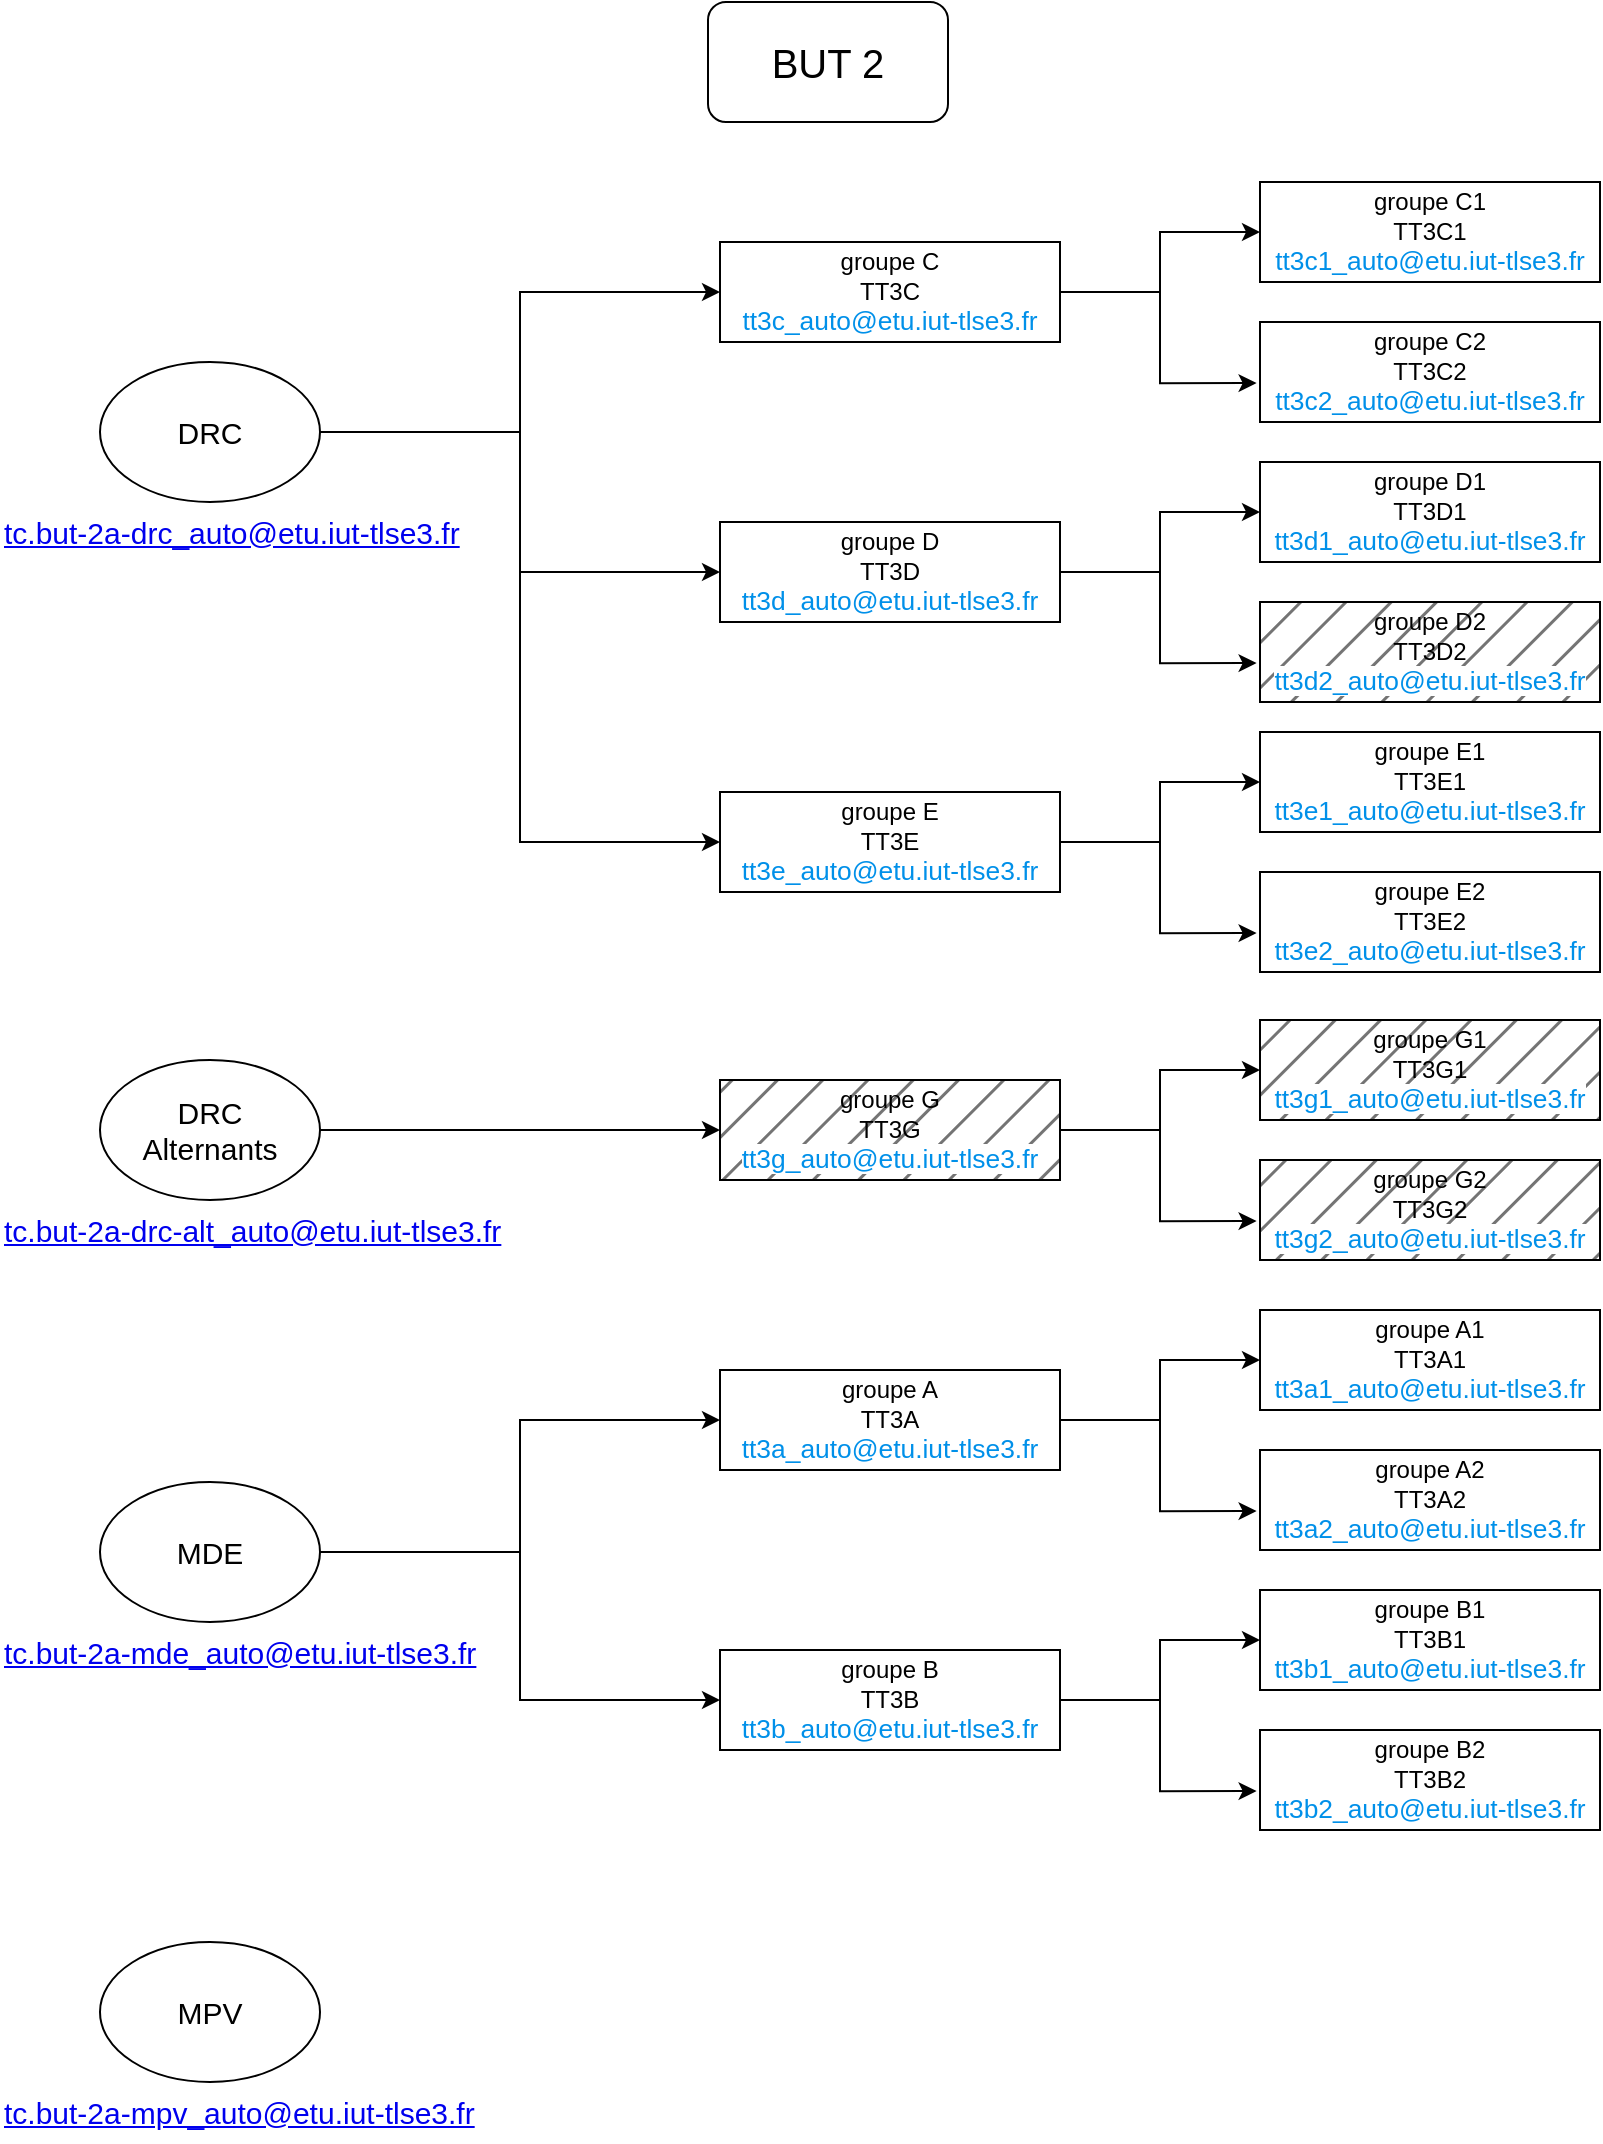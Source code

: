 <mxfile version="28.2.0">
  <diagram name="Page-1" id="LkRhmX5udIgWVVvKP2tT">
    <mxGraphModel dx="757" dy="1121" grid="1" gridSize="10" guides="1" tooltips="1" connect="1" arrows="1" fold="1" page="1" pageScale="1" pageWidth="827" pageHeight="1169" math="0" shadow="0">
      <root>
        <mxCell id="0" />
        <mxCell id="1" parent="0" />
        <mxCell id="s7MB-vvQS7g_MF5XI4Nz-1" value="BUT 2" style="rounded=1;whiteSpace=wrap;html=1;fontSize=20;" parent="1" vertex="1">
          <mxGeometry x="354" y="10" width="120" height="60" as="geometry" />
        </mxCell>
        <mxCell id="p2Pn64rqvdL8HzTHEJ3j-6" style="edgeStyle=orthogonalEdgeStyle;rounded=0;orthogonalLoop=1;jettySize=auto;html=1;exitX=1;exitY=0.5;exitDx=0;exitDy=0;entryX=0;entryY=0.5;entryDx=0;entryDy=0;" parent="1" source="s7MB-vvQS7g_MF5XI4Nz-4" target="p2Pn64rqvdL8HzTHEJ3j-5" edge="1">
          <mxGeometry relative="1" as="geometry" />
        </mxCell>
        <mxCell id="p2Pn64rqvdL8HzTHEJ3j-19" style="edgeStyle=orthogonalEdgeStyle;rounded=0;orthogonalLoop=1;jettySize=auto;html=1;exitX=1;exitY=0.5;exitDx=0;exitDy=0;entryX=0;entryY=0.5;entryDx=0;entryDy=0;" parent="1" source="s7MB-vvQS7g_MF5XI4Nz-4" target="p2Pn64rqvdL8HzTHEJ3j-15" edge="1">
          <mxGeometry relative="1" as="geometry" />
        </mxCell>
        <mxCell id="s7MB-vvQS7g_MF5XI4Nz-4" value="DRC" style="ellipse;whiteSpace=wrap;html=1;fontSize=15;" parent="1" vertex="1">
          <mxGeometry x="50" y="190" width="110" height="70" as="geometry" />
        </mxCell>
        <mxCell id="p2Pn64rqvdL8HzTHEJ3j-31" style="edgeStyle=orthogonalEdgeStyle;rounded=0;orthogonalLoop=1;jettySize=auto;html=1;exitX=1;exitY=0.5;exitDx=0;exitDy=0;entryX=0;entryY=0.5;entryDx=0;entryDy=0;" parent="1" source="s7MB-vvQS7g_MF5XI4Nz-5" target="p2Pn64rqvdL8HzTHEJ3j-27" edge="1">
          <mxGeometry relative="1" as="geometry" />
        </mxCell>
        <mxCell id="s7MB-vvQS7g_MF5XI4Nz-5" value="DRC&lt;br&gt;Alternants" style="ellipse;whiteSpace=wrap;html=1;fontSize=15;" parent="1" vertex="1">
          <mxGeometry x="50" y="539" width="110" height="70" as="geometry" />
        </mxCell>
        <mxCell id="p2Pn64rqvdL8HzTHEJ3j-42" style="edgeStyle=orthogonalEdgeStyle;rounded=0;orthogonalLoop=1;jettySize=auto;html=1;exitX=1;exitY=0.5;exitDx=0;exitDy=0;entryX=0;entryY=0.5;entryDx=0;entryDy=0;" parent="1" source="s7MB-vvQS7g_MF5XI4Nz-9" target="p2Pn64rqvdL8HzTHEJ3j-33" edge="1">
          <mxGeometry relative="1" as="geometry" />
        </mxCell>
        <mxCell id="p2Pn64rqvdL8HzTHEJ3j-43" style="edgeStyle=orthogonalEdgeStyle;rounded=0;orthogonalLoop=1;jettySize=auto;html=1;exitX=1;exitY=0.5;exitDx=0;exitDy=0;entryX=0;entryY=0.5;entryDx=0;entryDy=0;" parent="1" source="s7MB-vvQS7g_MF5XI4Nz-9" target="p2Pn64rqvdL8HzTHEJ3j-38" edge="1">
          <mxGeometry relative="1" as="geometry" />
        </mxCell>
        <mxCell id="s7MB-vvQS7g_MF5XI4Nz-9" value="MDE" style="ellipse;whiteSpace=wrap;html=1;fontSize=15;" parent="1" vertex="1">
          <mxGeometry x="50" y="750" width="110" height="70" as="geometry" />
        </mxCell>
        <mxCell id="s7MB-vvQS7g_MF5XI4Nz-72" value="&lt;a href=&quot;mailto:tc.but-2a-drc_auto@etu.iut-tlse3.fr&quot;&gt;tc.but-2a-drc_auto@etu.iut-tlse3.fr&lt;/a&gt;" style="text;html=1;strokeColor=none;fillColor=none;align=left;verticalAlign=middle;whiteSpace=wrap;rounded=0;fontSize=15;fontColor=#055AB2;" parent="1" vertex="1">
          <mxGeometry y="260" width="240" height="30" as="geometry" />
        </mxCell>
        <mxCell id="s7MB-vvQS7g_MF5XI4Nz-74" value="&lt;a href=&quot;mailto:tc.but-2a-mde_auto@etu.iut-tlse3.fr&quot;&gt;tc.but-2a-mde_auto@etu.iut-tlse3.fr&lt;/a&gt;" style="text;html=1;strokeColor=none;fillColor=none;align=left;verticalAlign=middle;whiteSpace=wrap;rounded=0;fontSize=15;fontColor=#055AB2;" parent="1" vertex="1">
          <mxGeometry y="820" width="250" height="30" as="geometry" />
        </mxCell>
        <mxCell id="mfzl7yPazm54SCrmdIJB-1" value="&lt;a href=&quot;mailto:tc.but-2a-drc-alt_auto@etu.iut-tlse3.fr&quot;&gt;tc.but-2a-drc-alt_auto@etu.iut-tlse3.fr&lt;/a&gt;" style="text;html=1;strokeColor=none;fillColor=none;align=left;verticalAlign=middle;whiteSpace=wrap;rounded=0;fontSize=15;fontColor=#055AB2;" parent="1" vertex="1">
          <mxGeometry y="609" width="260" height="30" as="geometry" />
        </mxCell>
        <mxCell id="p2Pn64rqvdL8HzTHEJ3j-9" style="edgeStyle=orthogonalEdgeStyle;rounded=0;orthogonalLoop=1;jettySize=auto;html=1;exitX=1;exitY=0.5;exitDx=0;exitDy=0;entryX=0;entryY=0.5;entryDx=0;entryDy=0;" parent="1" source="p2Pn64rqvdL8HzTHEJ3j-5" target="p2Pn64rqvdL8HzTHEJ3j-7" edge="1">
          <mxGeometry relative="1" as="geometry" />
        </mxCell>
        <mxCell id="p2Pn64rqvdL8HzTHEJ3j-5" value="groupe C&lt;br style=&quot;border-color: var(--border-color);&quot;&gt;TT3C&lt;br style=&quot;border-color: var(--border-color);&quot;&gt;&lt;a style=&quot;border: 0px; box-sizing: inherit; font-family: Raleway, sans-serif; font-size: 1.1em; background-color: rgb(255, 255, 255); line-height: inherit; color: rgb(0, 144, 233); text-decoration-line: none; cursor: pointer; margin: 0px; padding: 0px; text-size-adjust: 100%; font-variant-numeric: inherit; font-variant-east-asian: inherit; font-variant-alternates: inherit; font-variant-position: inherit; font-stretch: inherit; font-optical-sizing: inherit; font-kerning: inherit; font-feature-settings: inherit; font-variation-settings: inherit; vertical-align: baseline; transition: background-color 300ms ease-out 0s; -webkit-tap-highlight-color: rgba(0, 0, 0, 0); text-align: left;&quot; href=&quot;mailto:tt3c_auto@etu.iut-tlse3.fr&quot;&gt;tt3c_auto@etu.iut-tlse3.fr&lt;/a&gt;" style="rounded=0;whiteSpace=wrap;html=1;" parent="1" vertex="1">
          <mxGeometry x="360" y="130" width="170" height="50" as="geometry" />
        </mxCell>
        <mxCell id="p2Pn64rqvdL8HzTHEJ3j-7" value="groupe C1&lt;br style=&quot;border-color: var(--border-color);&quot;&gt;TT3C1&lt;br style=&quot;border-color: var(--border-color);&quot;&gt;&lt;a href=&quot;mailto:tt3c1_auto@etu.iut-tlse3.fr&quot; style=&quot;box-sizing: inherit; font-family: Raleway, sans-serif; font-size: 1.1em; background-color: rgb(255, 255, 255); line-height: inherit; color: rgb(0, 144, 233); text-decoration-line: none; cursor: pointer; margin: 0px; padding: 0px; border: 0px; text-size-adjust: 100%; font-variant-numeric: inherit; font-variant-east-asian: inherit; font-variant-alternates: inherit; font-variant-position: inherit; font-stretch: inherit; font-optical-sizing: inherit; font-kerning: inherit; font-feature-settings: inherit; font-variation-settings: inherit; vertical-align: baseline; transition: background-color 300ms ease-out 0s; -webkit-tap-highlight-color: rgba(0, 0, 0, 0); text-align: left;&quot;&gt;tt3c1_auto@etu.iut-tlse3.fr&lt;/a&gt;" style="rounded=0;whiteSpace=wrap;html=1;" parent="1" vertex="1">
          <mxGeometry x="630" y="100" width="170" height="50" as="geometry" />
        </mxCell>
        <mxCell id="p2Pn64rqvdL8HzTHEJ3j-8" value="groupe C2&lt;br style=&quot;border-color: var(--border-color);&quot;&gt;TT3C2&lt;br style=&quot;border-color: var(--border-color);&quot;&gt;&lt;a style=&quot;box-sizing: inherit; font-family: Raleway, sans-serif; font-size: 1.1em; background-color: rgb(255, 255, 255); line-height: inherit; color: rgb(0, 144, 233); text-decoration-line: none; cursor: pointer; margin: 0px; padding: 0px; border: 0px; text-size-adjust: 100%; font-variant-numeric: inherit; font-variant-east-asian: inherit; font-variant-alternates: inherit; font-variant-position: inherit; font-stretch: inherit; font-optical-sizing: inherit; font-kerning: inherit; font-feature-settings: inherit; font-variation-settings: inherit; vertical-align: baseline; transition: background-color 300ms ease-out 0s; -webkit-tap-highlight-color: rgba(0, 0, 0, 0); text-align: left;&quot; href=&quot;mailto:tt3c2_auto@etu.iut-tlse3.fr&quot;&gt;tt3c2_auto@etu.iut-tlse3.fr&lt;/a&gt;" style="rounded=0;whiteSpace=wrap;html=1;" parent="1" vertex="1">
          <mxGeometry x="630" y="170" width="170" height="50" as="geometry" />
        </mxCell>
        <mxCell id="p2Pn64rqvdL8HzTHEJ3j-10" style="edgeStyle=orthogonalEdgeStyle;rounded=0;orthogonalLoop=1;jettySize=auto;html=1;exitX=1;exitY=0.5;exitDx=0;exitDy=0;entryX=-0.01;entryY=0.611;entryDx=0;entryDy=0;entryPerimeter=0;" parent="1" source="p2Pn64rqvdL8HzTHEJ3j-5" target="p2Pn64rqvdL8HzTHEJ3j-8" edge="1">
          <mxGeometry relative="1" as="geometry" />
        </mxCell>
        <mxCell id="p2Pn64rqvdL8HzTHEJ3j-14" style="edgeStyle=orthogonalEdgeStyle;rounded=0;orthogonalLoop=1;jettySize=auto;html=1;exitX=1;exitY=0.5;exitDx=0;exitDy=0;entryX=0;entryY=0.5;entryDx=0;entryDy=0;" parent="1" source="p2Pn64rqvdL8HzTHEJ3j-15" target="p2Pn64rqvdL8HzTHEJ3j-16" edge="1">
          <mxGeometry relative="1" as="geometry" />
        </mxCell>
        <mxCell id="p2Pn64rqvdL8HzTHEJ3j-15" value="groupe D&lt;br style=&quot;border-color: var(--border-color);&quot;&gt;TT3D&lt;br style=&quot;border-color: var(--border-color);&quot;&gt;&lt;a style=&quot;border: 0px; box-sizing: inherit; font-family: Raleway, sans-serif; font-size: 1.1em; background-color: rgb(255, 255, 255); line-height: inherit; color: rgb(0, 144, 233); text-decoration-line: none; cursor: pointer; margin: 0px; padding: 0px; text-size-adjust: 100%; font-variant-numeric: inherit; font-variant-east-asian: inherit; font-variant-alternates: inherit; font-variant-position: inherit; font-stretch: inherit; font-optical-sizing: inherit; font-kerning: inherit; font-feature-settings: inherit; font-variation-settings: inherit; vertical-align: baseline; transition: background-color 300ms ease-out 0s; -webkit-tap-highlight-color: rgba(0, 0, 0, 0); text-align: left;&quot; href=&quot;mailto:tt3d_auto@etu.iut-tlse3.fr&quot;&gt;tt3d_auto@etu.iut-tlse3.fr&lt;/a&gt;" style="rounded=0;whiteSpace=wrap;html=1;" parent="1" vertex="1">
          <mxGeometry x="360" y="270" width="170" height="50" as="geometry" />
        </mxCell>
        <mxCell id="p2Pn64rqvdL8HzTHEJ3j-16" value="groupe D1&lt;br style=&quot;border-color: var(--border-color);&quot;&gt;TT3D1&lt;br style=&quot;border-color: var(--border-color);&quot;&gt;&lt;a href=&quot;mailto:tt3d1_auto@etu.iut-tlse3.fr&quot; style=&quot;box-sizing: inherit; font-family: Raleway, sans-serif; font-size: 1.1em; background-color: rgb(255, 255, 255); line-height: inherit; color: rgb(0, 144, 233); text-decoration-line: none; cursor: pointer; margin: 0px; padding: 0px; border: 0px; text-size-adjust: 100%; font-variant-numeric: inherit; font-variant-east-asian: inherit; font-variant-alternates: inherit; font-variant-position: inherit; font-stretch: inherit; font-optical-sizing: inherit; font-kerning: inherit; font-feature-settings: inherit; font-variation-settings: inherit; vertical-align: baseline; transition: background-color 300ms ease-out 0s; -webkit-tap-highlight-color: rgba(0, 0, 0, 0); text-align: left;&quot;&gt;tt3d1_auto@etu.iut-tlse3.fr&lt;/a&gt;" style="rounded=0;whiteSpace=wrap;html=1;" parent="1" vertex="1">
          <mxGeometry x="630" y="240" width="170" height="50" as="geometry" />
        </mxCell>
        <mxCell id="p2Pn64rqvdL8HzTHEJ3j-17" value="groupe D2&lt;br style=&quot;border-color: var(--border-color);&quot;&gt;TT3D2&lt;br style=&quot;border-color: var(--border-color);&quot;&gt;&lt;a style=&quot;box-sizing: inherit; font-family: Raleway, sans-serif; font-size: 1.1em; background-color: rgb(255, 255, 255); line-height: inherit; color: rgb(0, 144, 233); text-decoration-line: none; cursor: pointer; margin: 0px; padding: 0px; border: 0px; text-size-adjust: 100%; font-variant-numeric: inherit; font-variant-east-asian: inherit; font-variant-alternates: inherit; font-variant-position: inherit; font-stretch: inherit; font-optical-sizing: inherit; font-kerning: inherit; font-feature-settings: inherit; font-variation-settings: inherit; vertical-align: baseline; transition: background-color 300ms ease-out 0s; -webkit-tap-highlight-color: rgba(0, 0, 0, 0); text-align: left;&quot; href=&quot;mailto:tt3d2_auto@etu.iut-tlse3.fr&quot;&gt;tt3d2_auto@etu.iut-tlse3.fr&lt;/a&gt;" style="rounded=0;whiteSpace=wrap;html=1;fillStyle=hatch;fillColor=#747474;" parent="1" vertex="1">
          <mxGeometry x="630" y="310" width="170" height="50" as="geometry" />
        </mxCell>
        <mxCell id="p2Pn64rqvdL8HzTHEJ3j-18" style="edgeStyle=orthogonalEdgeStyle;rounded=0;orthogonalLoop=1;jettySize=auto;html=1;exitX=1;exitY=0.5;exitDx=0;exitDy=0;entryX=-0.01;entryY=0.611;entryDx=0;entryDy=0;entryPerimeter=0;" parent="1" source="p2Pn64rqvdL8HzTHEJ3j-15" target="p2Pn64rqvdL8HzTHEJ3j-17" edge="1">
          <mxGeometry relative="1" as="geometry" />
        </mxCell>
        <mxCell id="p2Pn64rqvdL8HzTHEJ3j-20" style="edgeStyle=orthogonalEdgeStyle;rounded=0;orthogonalLoop=1;jettySize=auto;html=1;exitX=1;exitY=0.5;exitDx=0;exitDy=0;entryX=0;entryY=0.5;entryDx=0;entryDy=0;" parent="1" source="s7MB-vvQS7g_MF5XI4Nz-4" target="p2Pn64rqvdL8HzTHEJ3j-22" edge="1">
          <mxGeometry relative="1" as="geometry">
            <mxPoint x="160" y="360" as="sourcePoint" />
          </mxGeometry>
        </mxCell>
        <mxCell id="p2Pn64rqvdL8HzTHEJ3j-21" style="edgeStyle=orthogonalEdgeStyle;rounded=0;orthogonalLoop=1;jettySize=auto;html=1;exitX=1;exitY=0.5;exitDx=0;exitDy=0;entryX=0;entryY=0.5;entryDx=0;entryDy=0;" parent="1" source="p2Pn64rqvdL8HzTHEJ3j-22" target="p2Pn64rqvdL8HzTHEJ3j-23" edge="1">
          <mxGeometry relative="1" as="geometry" />
        </mxCell>
        <mxCell id="p2Pn64rqvdL8HzTHEJ3j-22" value="groupe E&lt;br style=&quot;border-color: var(--border-color);&quot;&gt;TT3E&lt;br style=&quot;border-color: var(--border-color);&quot;&gt;&lt;a style=&quot;border: 0px; box-sizing: inherit; font-family: Raleway, sans-serif; font-size: 1.1em; background-color: rgb(255, 255, 255); line-height: inherit; color: rgb(0, 144, 233); text-decoration-line: none; cursor: pointer; margin: 0px; padding: 0px; text-size-adjust: 100%; font-variant-numeric: inherit; font-variant-east-asian: inherit; font-variant-alternates: inherit; font-variant-position: inherit; font-stretch: inherit; font-optical-sizing: inherit; font-kerning: inherit; font-feature-settings: inherit; font-variation-settings: inherit; vertical-align: baseline; transition: background-color 300ms ease-out 0s; -webkit-tap-highlight-color: rgba(0, 0, 0, 0); text-align: left;&quot; href=&quot;mailto:tt3e_auto@etu.iut-tlse3.fr&quot;&gt;tt3e_auto@etu.iut-tlse3.fr&lt;/a&gt;" style="rounded=0;whiteSpace=wrap;html=1;" parent="1" vertex="1">
          <mxGeometry x="360" y="405" width="170" height="50" as="geometry" />
        </mxCell>
        <mxCell id="p2Pn64rqvdL8HzTHEJ3j-23" value="groupe E1&lt;br style=&quot;border-color: var(--border-color);&quot;&gt;TT3E1&lt;br style=&quot;border-color: var(--border-color);&quot;&gt;&lt;a href=&quot;mailto:tt3e1_auto@etu.iut-tlse3.fr&quot; style=&quot;box-sizing: inherit; font-family: Raleway, sans-serif; font-size: 1.1em; background-color: rgb(255, 255, 255); line-height: inherit; color: rgb(0, 144, 233); text-decoration-line: none; cursor: pointer; margin: 0px; padding: 0px; border: 0px; text-size-adjust: 100%; font-variant-numeric: inherit; font-variant-east-asian: inherit; font-variant-alternates: inherit; font-variant-position: inherit; font-stretch: inherit; font-optical-sizing: inherit; font-kerning: inherit; font-feature-settings: inherit; font-variation-settings: inherit; vertical-align: baseline; transition: background-color 300ms ease-out 0s; -webkit-tap-highlight-color: rgba(0, 0, 0, 0); text-align: left;&quot;&gt;tt3e1_auto@etu.iut-tlse3.fr&lt;/a&gt;" style="rounded=0;whiteSpace=wrap;html=1;" parent="1" vertex="1">
          <mxGeometry x="630" y="375" width="170" height="50" as="geometry" />
        </mxCell>
        <mxCell id="p2Pn64rqvdL8HzTHEJ3j-24" value="groupe E2&lt;br style=&quot;border-color: var(--border-color);&quot;&gt;TT3E2&lt;br style=&quot;border-color: var(--border-color);&quot;&gt;&lt;a href=&quot;mailto:tt3e2_auto@etu.iut-tlse3.fr&quot; style=&quot;box-sizing: inherit; font-family: Raleway, sans-serif; font-size: 1.1em; background-color: rgb(255, 255, 255); line-height: inherit; color: rgb(0, 144, 233); text-decoration-line: none; cursor: pointer; margin: 0px; padding: 0px; border: 0px; text-size-adjust: 100%; font-variant-numeric: inherit; font-variant-east-asian: inherit; font-variant-alternates: inherit; font-variant-position: inherit; font-stretch: inherit; font-optical-sizing: inherit; font-kerning: inherit; font-feature-settings: inherit; font-variation-settings: inherit; vertical-align: baseline; transition: background-color 300ms ease-out 0s; -webkit-tap-highlight-color: rgba(0, 0, 0, 0); text-align: left;&quot;&gt;tt3e2_auto@etu.iut-tlse3.fr&lt;/a&gt;" style="rounded=0;whiteSpace=wrap;html=1;" parent="1" vertex="1">
          <mxGeometry x="630" y="445" width="170" height="50" as="geometry" />
        </mxCell>
        <mxCell id="p2Pn64rqvdL8HzTHEJ3j-25" style="edgeStyle=orthogonalEdgeStyle;rounded=0;orthogonalLoop=1;jettySize=auto;html=1;exitX=1;exitY=0.5;exitDx=0;exitDy=0;entryX=-0.01;entryY=0.611;entryDx=0;entryDy=0;entryPerimeter=0;" parent="1" source="p2Pn64rqvdL8HzTHEJ3j-22" target="p2Pn64rqvdL8HzTHEJ3j-24" edge="1">
          <mxGeometry relative="1" as="geometry" />
        </mxCell>
        <mxCell id="p2Pn64rqvdL8HzTHEJ3j-26" style="edgeStyle=orthogonalEdgeStyle;rounded=0;orthogonalLoop=1;jettySize=auto;html=1;exitX=1;exitY=0.5;exitDx=0;exitDy=0;entryX=0;entryY=0.5;entryDx=0;entryDy=0;" parent="1" source="p2Pn64rqvdL8HzTHEJ3j-27" target="p2Pn64rqvdL8HzTHEJ3j-28" edge="1">
          <mxGeometry relative="1" as="geometry" />
        </mxCell>
        <mxCell id="p2Pn64rqvdL8HzTHEJ3j-27" value="groupe G&lt;br style=&quot;border-color: var(--border-color);&quot;&gt;TT3G&lt;br style=&quot;border-color: var(--border-color);&quot;&gt;&lt;a style=&quot;border: 0px; box-sizing: inherit; font-family: Raleway, sans-serif; font-size: 1.1em; background-color: rgb(255, 255, 255); line-height: inherit; color: rgb(0, 144, 233); text-decoration-line: none; cursor: pointer; margin: 0px; padding: 0px; text-size-adjust: 100%; font-variant-numeric: inherit; font-variant-east-asian: inherit; font-variant-alternates: inherit; font-variant-position: inherit; font-stretch: inherit; font-optical-sizing: inherit; font-kerning: inherit; font-feature-settings: inherit; font-variation-settings: inherit; vertical-align: baseline; transition: background-color 300ms ease-out 0s; -webkit-tap-highlight-color: rgba(0, 0, 0, 0); text-align: left;&quot; href=&quot;mailto:tt3g_auto@etu.iut-tlse3.fr&quot;&gt;tt3g_auto@etu.iut-tlse3.fr&lt;/a&gt;" style="rounded=0;whiteSpace=wrap;html=1;fillStyle=hatch;fillColor=#747474;" parent="1" vertex="1">
          <mxGeometry x="360" y="549" width="170" height="50" as="geometry" />
        </mxCell>
        <mxCell id="p2Pn64rqvdL8HzTHEJ3j-28" value="groupe G1&lt;br style=&quot;border-color: var(--border-color);&quot;&gt;TT3G1&lt;br style=&quot;border-color: var(--border-color);&quot;&gt;&lt;a href=&quot;mailto:tt3g1_auto@etu.iut-tlse3.fr&quot; style=&quot;box-sizing: inherit; font-family: Raleway, sans-serif; font-size: 1.1em; background-color: rgb(255, 255, 255); line-height: inherit; color: rgb(0, 144, 233); text-decoration-line: none; cursor: pointer; margin: 0px; padding: 0px; border: 0px; text-size-adjust: 100%; font-variant-numeric: inherit; font-variant-east-asian: inherit; font-variant-alternates: inherit; font-variant-position: inherit; font-stretch: inherit; font-optical-sizing: inherit; font-kerning: inherit; font-feature-settings: inherit; font-variation-settings: inherit; vertical-align: baseline; transition: background-color 300ms ease-out 0s; -webkit-tap-highlight-color: rgba(0, 0, 0, 0); text-align: left;&quot;&gt;tt3g1_auto@etu.iut-tlse3.fr&lt;/a&gt;" style="rounded=0;whiteSpace=wrap;html=1;fillStyle=hatch;fillColor=#747474;" parent="1" vertex="1">
          <mxGeometry x="630" y="519" width="170" height="50" as="geometry" />
        </mxCell>
        <mxCell id="p2Pn64rqvdL8HzTHEJ3j-29" value="groupe G2&lt;br style=&quot;border-color: var(--border-color);&quot;&gt;TT3G2&lt;br style=&quot;border-color: var(--border-color);&quot;&gt;&lt;a style=&quot;box-sizing: inherit; font-family: Raleway, sans-serif; font-size: 1.1em; background-color: rgb(255, 255, 255); line-height: inherit; color: rgb(0, 144, 233); text-decoration-line: none; cursor: pointer; margin: 0px; padding: 0px; border: 0px; text-size-adjust: 100%; font-variant-numeric: inherit; font-variant-east-asian: inherit; font-variant-alternates: inherit; font-variant-position: inherit; font-stretch: inherit; font-optical-sizing: inherit; font-kerning: inherit; font-feature-settings: inherit; font-variation-settings: inherit; vertical-align: baseline; transition: background-color 300ms ease-out 0s; -webkit-tap-highlight-color: rgba(0, 0, 0, 0); text-align: left;&quot; href=&quot;mailto:tt3g2_auto@etu.iut-tlse3.fr&quot;&gt;tt3g2_auto@etu.iut-tlse3.fr&lt;/a&gt;" style="rounded=0;whiteSpace=wrap;html=1;fillStyle=hatch;fillColor=#747474;" parent="1" vertex="1">
          <mxGeometry x="630" y="589" width="170" height="50" as="geometry" />
        </mxCell>
        <mxCell id="p2Pn64rqvdL8HzTHEJ3j-30" style="edgeStyle=orthogonalEdgeStyle;rounded=0;orthogonalLoop=1;jettySize=auto;html=1;exitX=1;exitY=0.5;exitDx=0;exitDy=0;entryX=-0.01;entryY=0.611;entryDx=0;entryDy=0;entryPerimeter=0;" parent="1" source="p2Pn64rqvdL8HzTHEJ3j-27" target="p2Pn64rqvdL8HzTHEJ3j-29" edge="1">
          <mxGeometry relative="1" as="geometry" />
        </mxCell>
        <mxCell id="p2Pn64rqvdL8HzTHEJ3j-32" style="edgeStyle=orthogonalEdgeStyle;rounded=0;orthogonalLoop=1;jettySize=auto;html=1;exitX=1;exitY=0.5;exitDx=0;exitDy=0;entryX=0;entryY=0.5;entryDx=0;entryDy=0;" parent="1" source="p2Pn64rqvdL8HzTHEJ3j-33" target="p2Pn64rqvdL8HzTHEJ3j-34" edge="1">
          <mxGeometry relative="1" as="geometry" />
        </mxCell>
        <mxCell id="p2Pn64rqvdL8HzTHEJ3j-33" value="groupe A&lt;br style=&quot;border-color: var(--border-color);&quot;&gt;TT3A&lt;br style=&quot;border-color: var(--border-color);&quot;&gt;&lt;a style=&quot;border: 0px; box-sizing: inherit; font-family: Raleway, sans-serif; font-size: 1.1em; background-color: rgb(255, 255, 255); line-height: inherit; color: rgb(0, 144, 233); text-decoration-line: none; cursor: pointer; margin: 0px; padding: 0px; text-size-adjust: 100%; font-variant-numeric: inherit; font-variant-east-asian: inherit; font-variant-alternates: inherit; font-variant-position: inherit; font-stretch: inherit; font-optical-sizing: inherit; font-kerning: inherit; font-feature-settings: inherit; font-variation-settings: inherit; vertical-align: baseline; transition: background-color 300ms ease-out 0s; -webkit-tap-highlight-color: rgba(0, 0, 0, 0); text-align: left;&quot; href=&quot;mailto:tt3a_auto@etu.iut-tlse3.fr&quot;&gt;tt3a_auto@etu.iut-tlse3.fr&lt;/a&gt;" style="rounded=0;whiteSpace=wrap;html=1;" parent="1" vertex="1">
          <mxGeometry x="360" y="694" width="170" height="50" as="geometry" />
        </mxCell>
        <mxCell id="p2Pn64rqvdL8HzTHEJ3j-34" value="groupe A1&lt;br style=&quot;border-color: var(--border-color);&quot;&gt;TT3A1&lt;br style=&quot;border-color: var(--border-color);&quot;&gt;&lt;a href=&quot;mailto:tt3a1_auto@etu.iut-tlse3.fr&quot; style=&quot;box-sizing: inherit; font-family: Raleway, sans-serif; font-size: 1.1em; background-color: rgb(255, 255, 255); line-height: inherit; color: rgb(0, 144, 233); text-decoration-line: none; cursor: pointer; margin: 0px; padding: 0px; border: 0px; text-size-adjust: 100%; font-variant-numeric: inherit; font-variant-east-asian: inherit; font-variant-alternates: inherit; font-variant-position: inherit; font-stretch: inherit; font-optical-sizing: inherit; font-kerning: inherit; font-feature-settings: inherit; font-variation-settings: inherit; vertical-align: baseline; transition: background-color 300ms ease-out 0s; -webkit-tap-highlight-color: rgba(0, 0, 0, 0); text-align: left;&quot;&gt;tt3a1_auto@etu.iut-tlse3.fr&lt;/a&gt;" style="rounded=0;whiteSpace=wrap;html=1;" parent="1" vertex="1">
          <mxGeometry x="630" y="664" width="170" height="50" as="geometry" />
        </mxCell>
        <mxCell id="p2Pn64rqvdL8HzTHEJ3j-35" value="groupe A2&lt;br style=&quot;border-color: var(--border-color);&quot;&gt;TT3A2&lt;br style=&quot;border-color: var(--border-color);&quot;&gt;&lt;a style=&quot;box-sizing: inherit; font-family: Raleway, sans-serif; font-size: 1.1em; background-color: rgb(255, 255, 255); line-height: inherit; color: rgb(0, 144, 233); text-decoration-line: none; cursor: pointer; margin: 0px; padding: 0px; border: 0px; text-size-adjust: 100%; font-variant-numeric: inherit; font-variant-east-asian: inherit; font-variant-alternates: inherit; font-variant-position: inherit; font-stretch: inherit; font-optical-sizing: inherit; font-kerning: inherit; font-feature-settings: inherit; font-variation-settings: inherit; vertical-align: baseline; transition: background-color 300ms ease-out 0s; -webkit-tap-highlight-color: rgba(0, 0, 0, 0); text-align: left;&quot; href=&quot;mailto:tt3a2_auto@etu.iut-tlse3.fr&quot;&gt;tt3a2_auto@etu.iut-tlse3.fr&lt;/a&gt;" style="rounded=0;whiteSpace=wrap;html=1;" parent="1" vertex="1">
          <mxGeometry x="630" y="734" width="170" height="50" as="geometry" />
        </mxCell>
        <mxCell id="p2Pn64rqvdL8HzTHEJ3j-36" style="edgeStyle=orthogonalEdgeStyle;rounded=0;orthogonalLoop=1;jettySize=auto;html=1;exitX=1;exitY=0.5;exitDx=0;exitDy=0;entryX=-0.01;entryY=0.611;entryDx=0;entryDy=0;entryPerimeter=0;" parent="1" source="p2Pn64rqvdL8HzTHEJ3j-33" target="p2Pn64rqvdL8HzTHEJ3j-35" edge="1">
          <mxGeometry relative="1" as="geometry" />
        </mxCell>
        <mxCell id="p2Pn64rqvdL8HzTHEJ3j-37" style="edgeStyle=orthogonalEdgeStyle;rounded=0;orthogonalLoop=1;jettySize=auto;html=1;exitX=1;exitY=0.5;exitDx=0;exitDy=0;entryX=0;entryY=0.5;entryDx=0;entryDy=0;" parent="1" source="p2Pn64rqvdL8HzTHEJ3j-38" target="p2Pn64rqvdL8HzTHEJ3j-39" edge="1">
          <mxGeometry relative="1" as="geometry" />
        </mxCell>
        <mxCell id="p2Pn64rqvdL8HzTHEJ3j-38" value="groupe B&lt;br style=&quot;border-color: var(--border-color);&quot;&gt;TT3B&lt;br style=&quot;border-color: var(--border-color);&quot;&gt;&lt;a style=&quot;border: 0px; box-sizing: inherit; font-family: Raleway, sans-serif; font-size: 1.1em; background-color: rgb(255, 255, 255); line-height: inherit; color: rgb(0, 144, 233); text-decoration-line: none; cursor: pointer; margin: 0px; padding: 0px; text-size-adjust: 100%; font-variant-numeric: inherit; font-variant-east-asian: inherit; font-variant-alternates: inherit; font-variant-position: inherit; font-stretch: inherit; font-optical-sizing: inherit; font-kerning: inherit; font-feature-settings: inherit; font-variation-settings: inherit; vertical-align: baseline; transition: background-color 300ms ease-out 0s; -webkit-tap-highlight-color: rgba(0, 0, 0, 0); text-align: left;&quot; href=&quot;mailto:tt3b_auto@etu.iut-tlse3.fr&quot;&gt;tt3b_auto@etu.iut-tlse3.fr&lt;/a&gt;" style="rounded=0;whiteSpace=wrap;html=1;" parent="1" vertex="1">
          <mxGeometry x="360" y="834" width="170" height="50" as="geometry" />
        </mxCell>
        <mxCell id="p2Pn64rqvdL8HzTHEJ3j-39" value="groupe B1&lt;br style=&quot;border-color: var(--border-color);&quot;&gt;TT3B1&lt;br style=&quot;border-color: var(--border-color);&quot;&gt;&lt;a href=&quot;mailto:tt3b1_auto@etu.iut-tlse3.fr&quot; style=&quot;box-sizing: inherit; font-family: Raleway, sans-serif; font-size: 1.1em; background-color: rgb(255, 255, 255); line-height: inherit; color: rgb(0, 144, 233); text-decoration-line: none; cursor: pointer; margin: 0px; padding: 0px; border: 0px; text-size-adjust: 100%; font-variant-numeric: inherit; font-variant-east-asian: inherit; font-variant-alternates: inherit; font-variant-position: inherit; font-stretch: inherit; font-optical-sizing: inherit; font-kerning: inherit; font-feature-settings: inherit; font-variation-settings: inherit; vertical-align: baseline; transition: background-color 300ms ease-out 0s; -webkit-tap-highlight-color: rgba(0, 0, 0, 0); text-align: left;&quot;&gt;tt3b1_auto@etu.iut-tlse3.fr&lt;/a&gt;" style="rounded=0;whiteSpace=wrap;html=1;" parent="1" vertex="1">
          <mxGeometry x="630" y="804" width="170" height="50" as="geometry" />
        </mxCell>
        <mxCell id="p2Pn64rqvdL8HzTHEJ3j-40" value="groupe B2&lt;br style=&quot;border-color: var(--border-color);&quot;&gt;TT3B2&lt;br style=&quot;border-color: var(--border-color);&quot;&gt;&lt;a style=&quot;box-sizing: inherit; font-family: Raleway, sans-serif; font-size: 1.1em; background-color: rgb(255, 255, 255); line-height: inherit; color: rgb(0, 144, 233); text-decoration-line: none; cursor: pointer; margin: 0px; padding: 0px; border: 0px; text-size-adjust: 100%; font-variant-numeric: inherit; font-variant-east-asian: inherit; font-variant-alternates: inherit; font-variant-position: inherit; font-stretch: inherit; font-optical-sizing: inherit; font-kerning: inherit; font-feature-settings: inherit; font-variation-settings: inherit; vertical-align: baseline; transition: background-color 300ms ease-out 0s; -webkit-tap-highlight-color: rgba(0, 0, 0, 0); text-align: left;&quot; href=&quot;mailto:tt3b2_auto@etu.iut-tlse3.fr&quot;&gt;tt3b2_auto@etu.iut-tlse3.fr&lt;/a&gt;" style="rounded=0;whiteSpace=wrap;html=1;" parent="1" vertex="1">
          <mxGeometry x="630" y="874" width="170" height="50" as="geometry" />
        </mxCell>
        <mxCell id="p2Pn64rqvdL8HzTHEJ3j-41" style="edgeStyle=orthogonalEdgeStyle;rounded=0;orthogonalLoop=1;jettySize=auto;html=1;exitX=1;exitY=0.5;exitDx=0;exitDy=0;entryX=-0.01;entryY=0.611;entryDx=0;entryDy=0;entryPerimeter=0;" parent="1" source="p2Pn64rqvdL8HzTHEJ3j-38" target="p2Pn64rqvdL8HzTHEJ3j-40" edge="1">
          <mxGeometry relative="1" as="geometry" />
        </mxCell>
        <mxCell id="n1PMXfeCib8b2c_LYq5v-2" value="MPV" style="ellipse;whiteSpace=wrap;html=1;fontSize=15;" vertex="1" parent="1">
          <mxGeometry x="50" y="980" width="110" height="70" as="geometry" />
        </mxCell>
        <mxCell id="n1PMXfeCib8b2c_LYq5v-3" value="&lt;a href=&quot;mailto:tc.but-2a-mpv_auto@etu.iut-tlse3.fr&quot;&gt;tc.but-2a-mpv_auto@etu.iut-tlse3.fr&lt;/a&gt;" style="text;html=1;strokeColor=none;fillColor=none;align=left;verticalAlign=middle;whiteSpace=wrap;rounded=0;fontSize=15;fontColor=#055AB2;" vertex="1" parent="1">
          <mxGeometry y="1050" width="260" height="30" as="geometry" />
        </mxCell>
      </root>
    </mxGraphModel>
  </diagram>
</mxfile>
